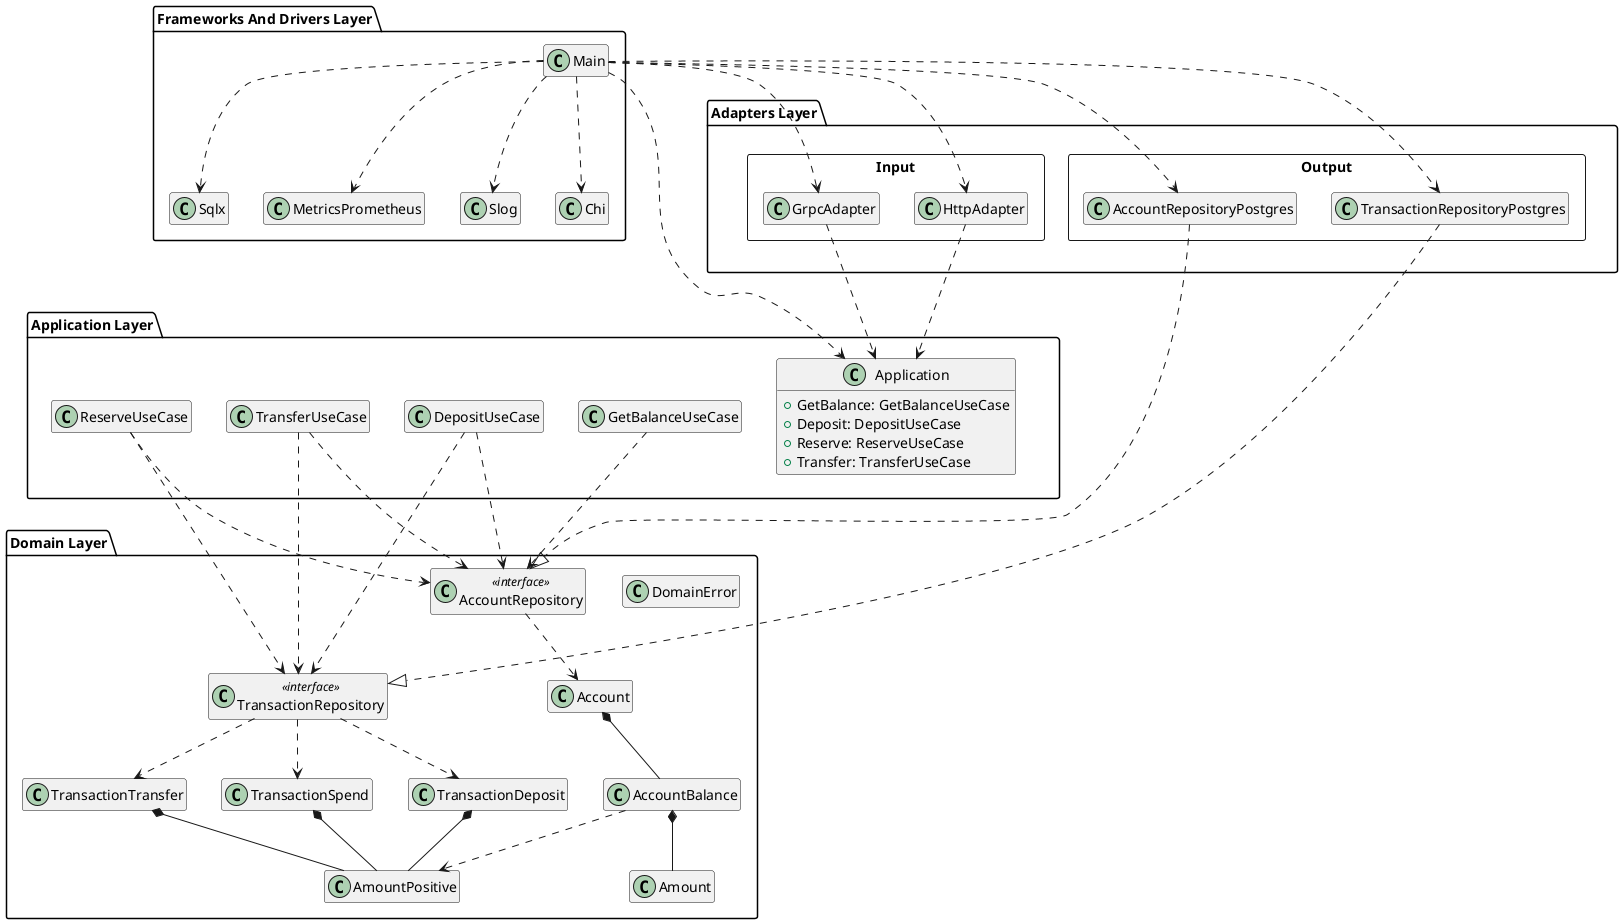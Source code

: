 @startuml


' left to right direction
top to bottom direction 
hide empty members


' "Domain Layer" -[hidden]down- "Application Layer"
"Application Layer" -[hidden]down- "Adapters Layer"
' "Adapters Layer" -[hidden]down- "Frameworks And Drivers Layer"

package "Domain Layer" {
    class Account {}
    class AccountBalance {}
    class Amount {}
    class AmountPositive {}

    class DomainError {}

    class AccountRepository <<interface>> {}
    class TransactionRepository <<interface>> {}

    class TransactionSpend {}
    class TransactionDeposit {}
    class TransactionTransfer {}

    Account *-- AccountBalance
    AccountBalance *-- Amount
    AccountBalance ..> AmountPositive

    AccountRepository ..> Account

    TransactionRepository ..> TransactionSpend
    TransactionRepository ..> TransactionDeposit
    TransactionRepository ..> TransactionTransfer

    TransactionSpend *-- AmountPositive
    TransactionDeposit *-- AmountPositive
    TransactionTransfer *-- AmountPositive

}

package "Application Layer" {
    class Application {
        + GetBalance: GetBalanceUseCase
        + Deposit: DepositUseCase 
        + Reserve: ReserveUseCase
        + Transfer: TransferUseCase
    }
    class GetBalanceUseCase {}
    class DepositUseCase {}
    class ReserveUseCase {}
    class TransferUseCase {}

    ' DepositUseCase --o Application
    ' ReserveUseCase --o Application
    ' GetBalanceUseCase --o Application
    ' TransferUseCase --o Application

    TransferUseCase ..> AccountRepository
    DepositUseCase ..> AccountRepository
    ReserveUseCase ..> AccountRepository
    GetBalanceUseCase ..> AccountRepository

    TransferUseCase ..> TransactionRepository
    DepositUseCase ..> TransactionRepository
    ReserveUseCase ..> TransactionRepository
}

package "Adapters Layer" {
    
    rectangle "Input" {
        class HttpAdapter {}
        class GrpcAdapter {}
    }

    rectangle "Output" {
        class AccountRepositoryPostgres {}
        class TransactionRepositoryPostgres {}
    }

    HttpAdapter ..> Application
    GrpcAdapter ..> Application
}

package "Frameworks And Drivers Layer" {
    class Main {}
    class Sqlx {}
    class MetricsPrometheus {}
    class Slog {}
    class Chi {}

    Main ..> Application
    Main ..> Sqlx
    Main ..> MetricsPrometheus
    Main ..> Slog
    Main ..> Chi
    Main ..> HttpAdapter
    Main ..> GrpcAdapter
    Main ..> AccountRepositoryPostgres
    Main ..> TransactionRepositoryPostgres

    AccountRepositoryPostgres ..|> AccountRepository
    TransactionRepositoryPostgres ..|> TransactionRepository
}

@enduml

